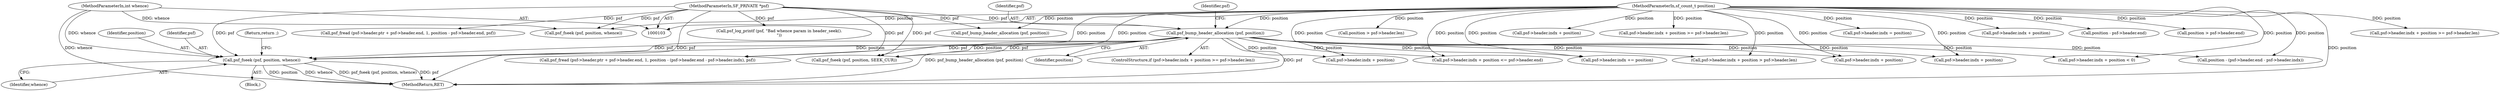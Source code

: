 digraph "0_libsndfile_708e996c87c5fae77b104ccfeb8f6db784c32074_14@pointer" {
"1000228" [label="(Call,psf_fseek (psf, position, whence))"];
"1000201" [label="(Call,psf_bump_header_allocation (psf, position))"];
"1000104" [label="(MethodParameterIn,SF_PRIVATE *psf)"];
"1000105" [label="(MethodParameterIn,sf_count_t position)"];
"1000106" [label="(MethodParameterIn,int whence)"];
"1000188" [label="(Call,psf->header.indx + position >= psf->header.len)"];
"1000126" [label="(Call,psf_bump_header_allocation (psf, position))"];
"1000258" [label="(Call,psf->header.indx + position)"];
"1000257" [label="(Call,psf->header.indx + position > psf->header.len)"];
"1000232" [label="(Return,return ;)"];
"1000334" [label="(Call,psf_log_printf (psf, \"Bad whence param in header_seek().\n\"))"];
"1000130" [label="(Call,position > psf->header.len)"];
"1000205" [label="(Call,psf->header.indx + position < 0)"];
"1000206" [label="(Call,psf->header.indx + position)"];
"1000104" [label="(MethodParameterIn,SF_PRIVATE *psf)"];
"1000248" [label="(Call,psf->header.indx += position)"];
"1000157" [label="(Call,psf_fread (psf->header.ptr + psf->header.end, 1, position - psf->header.end, psf))"];
"1000189" [label="(Call,psf->header.indx + position)"];
"1000113" [label="(Call,psf->header.indx + position >= psf->header.len)"];
"1000138" [label="(Call,psf_fseek (psf, position, whence))"];
"1000203" [label="(Identifier,position)"];
"1000230" [label="(Identifier,position)"];
"1000178" [label="(Call,psf->header.indx = position)"];
"1000229" [label="(Identifier,psf)"];
"1000187" [label="(ControlStructure,if (psf->header.indx + position >= psf->header.len))"];
"1000293" [label="(Call,psf_fread (psf->header.ptr + psf->header.end, 1, position - (psf->header.end - psf->header.indx), psf))"];
"1000235" [label="(Call,psf->header.indx + position)"];
"1000106" [label="(MethodParameterIn,int whence)"];
"1000228" [label="(Call,psf_fseek (psf, position, whence))"];
"1000202" [label="(Identifier,psf)"];
"1000282" [label="(Call,psf_fseek (psf, position, SEEK_CUR))"];
"1000201" [label="(Call,psf_bump_header_allocation (psf, position))"];
"1000306" [label="(Call,position - (psf->header.end - psf->header.indx))"];
"1000114" [label="(Call,psf->header.indx + position)"];
"1000170" [label="(Call,position - psf->header.end)"];
"1000231" [label="(Identifier,whence)"];
"1000209" [label="(Identifier,psf)"];
"1000339" [label="(MethodReturn,RET)"];
"1000105" [label="(MethodParameterIn,sf_count_t position)"];
"1000234" [label="(Call,psf->header.indx + position <= psf->header.end)"];
"1000227" [label="(Block,)"];
"1000144" [label="(Call,position > psf->header.end)"];
"1000228" -> "1000227"  [label="AST: "];
"1000228" -> "1000231"  [label="CFG: "];
"1000229" -> "1000228"  [label="AST: "];
"1000230" -> "1000228"  [label="AST: "];
"1000231" -> "1000228"  [label="AST: "];
"1000232" -> "1000228"  [label="CFG: "];
"1000228" -> "1000339"  [label="DDG: whence"];
"1000228" -> "1000339"  [label="DDG: psf_fseek (psf, position, whence)"];
"1000228" -> "1000339"  [label="DDG: psf"];
"1000228" -> "1000339"  [label="DDG: position"];
"1000201" -> "1000228"  [label="DDG: psf"];
"1000201" -> "1000228"  [label="DDG: position"];
"1000104" -> "1000228"  [label="DDG: psf"];
"1000105" -> "1000228"  [label="DDG: position"];
"1000106" -> "1000228"  [label="DDG: whence"];
"1000201" -> "1000187"  [label="AST: "];
"1000201" -> "1000203"  [label="CFG: "];
"1000202" -> "1000201"  [label="AST: "];
"1000203" -> "1000201"  [label="AST: "];
"1000209" -> "1000201"  [label="CFG: "];
"1000201" -> "1000339"  [label="DDG: psf_bump_header_allocation (psf, position)"];
"1000201" -> "1000339"  [label="DDG: psf"];
"1000104" -> "1000201"  [label="DDG: psf"];
"1000105" -> "1000201"  [label="DDG: position"];
"1000201" -> "1000205"  [label="DDG: position"];
"1000201" -> "1000206"  [label="DDG: position"];
"1000201" -> "1000234"  [label="DDG: position"];
"1000201" -> "1000235"  [label="DDG: position"];
"1000201" -> "1000248"  [label="DDG: position"];
"1000201" -> "1000257"  [label="DDG: position"];
"1000201" -> "1000258"  [label="DDG: position"];
"1000201" -> "1000282"  [label="DDG: psf"];
"1000201" -> "1000282"  [label="DDG: position"];
"1000201" -> "1000306"  [label="DDG: position"];
"1000201" -> "1000293"  [label="DDG: psf"];
"1000104" -> "1000103"  [label="AST: "];
"1000104" -> "1000339"  [label="DDG: psf"];
"1000104" -> "1000126"  [label="DDG: psf"];
"1000104" -> "1000138"  [label="DDG: psf"];
"1000104" -> "1000157"  [label="DDG: psf"];
"1000104" -> "1000282"  [label="DDG: psf"];
"1000104" -> "1000293"  [label="DDG: psf"];
"1000104" -> "1000334"  [label="DDG: psf"];
"1000105" -> "1000103"  [label="AST: "];
"1000105" -> "1000339"  [label="DDG: position"];
"1000105" -> "1000113"  [label="DDG: position"];
"1000105" -> "1000114"  [label="DDG: position"];
"1000105" -> "1000126"  [label="DDG: position"];
"1000105" -> "1000130"  [label="DDG: position"];
"1000105" -> "1000138"  [label="DDG: position"];
"1000105" -> "1000144"  [label="DDG: position"];
"1000105" -> "1000170"  [label="DDG: position"];
"1000105" -> "1000178"  [label="DDG: position"];
"1000105" -> "1000188"  [label="DDG: position"];
"1000105" -> "1000189"  [label="DDG: position"];
"1000105" -> "1000205"  [label="DDG: position"];
"1000105" -> "1000206"  [label="DDG: position"];
"1000105" -> "1000234"  [label="DDG: position"];
"1000105" -> "1000235"  [label="DDG: position"];
"1000105" -> "1000248"  [label="DDG: position"];
"1000105" -> "1000257"  [label="DDG: position"];
"1000105" -> "1000258"  [label="DDG: position"];
"1000105" -> "1000282"  [label="DDG: position"];
"1000105" -> "1000306"  [label="DDG: position"];
"1000106" -> "1000103"  [label="AST: "];
"1000106" -> "1000339"  [label="DDG: whence"];
"1000106" -> "1000138"  [label="DDG: whence"];
}
